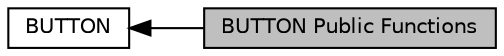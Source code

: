 digraph "BUTTON Public Functions"
{
  edge [fontname="Helvetica",fontsize="10",labelfontname="Helvetica",labelfontsize="10"];
  node [fontname="Helvetica",fontsize="10",shape=box];
  rankdir=LR;
  Node2 [label="BUTTON",height=0.2,width=0.4,color="black", fillcolor="white", style="filled",URL="$d5/d09/group__BUTTON.html",tooltip="This package provides the core capabilities for input buttons functions."];
  Node1 [label="BUTTON Public Functions",height=0.2,width=0.4,color="black", fillcolor="grey75", style="filled", fontcolor="black",tooltip=" "];
  Node2->Node1 [shape=plaintext, dir="back", style="solid"];
}
